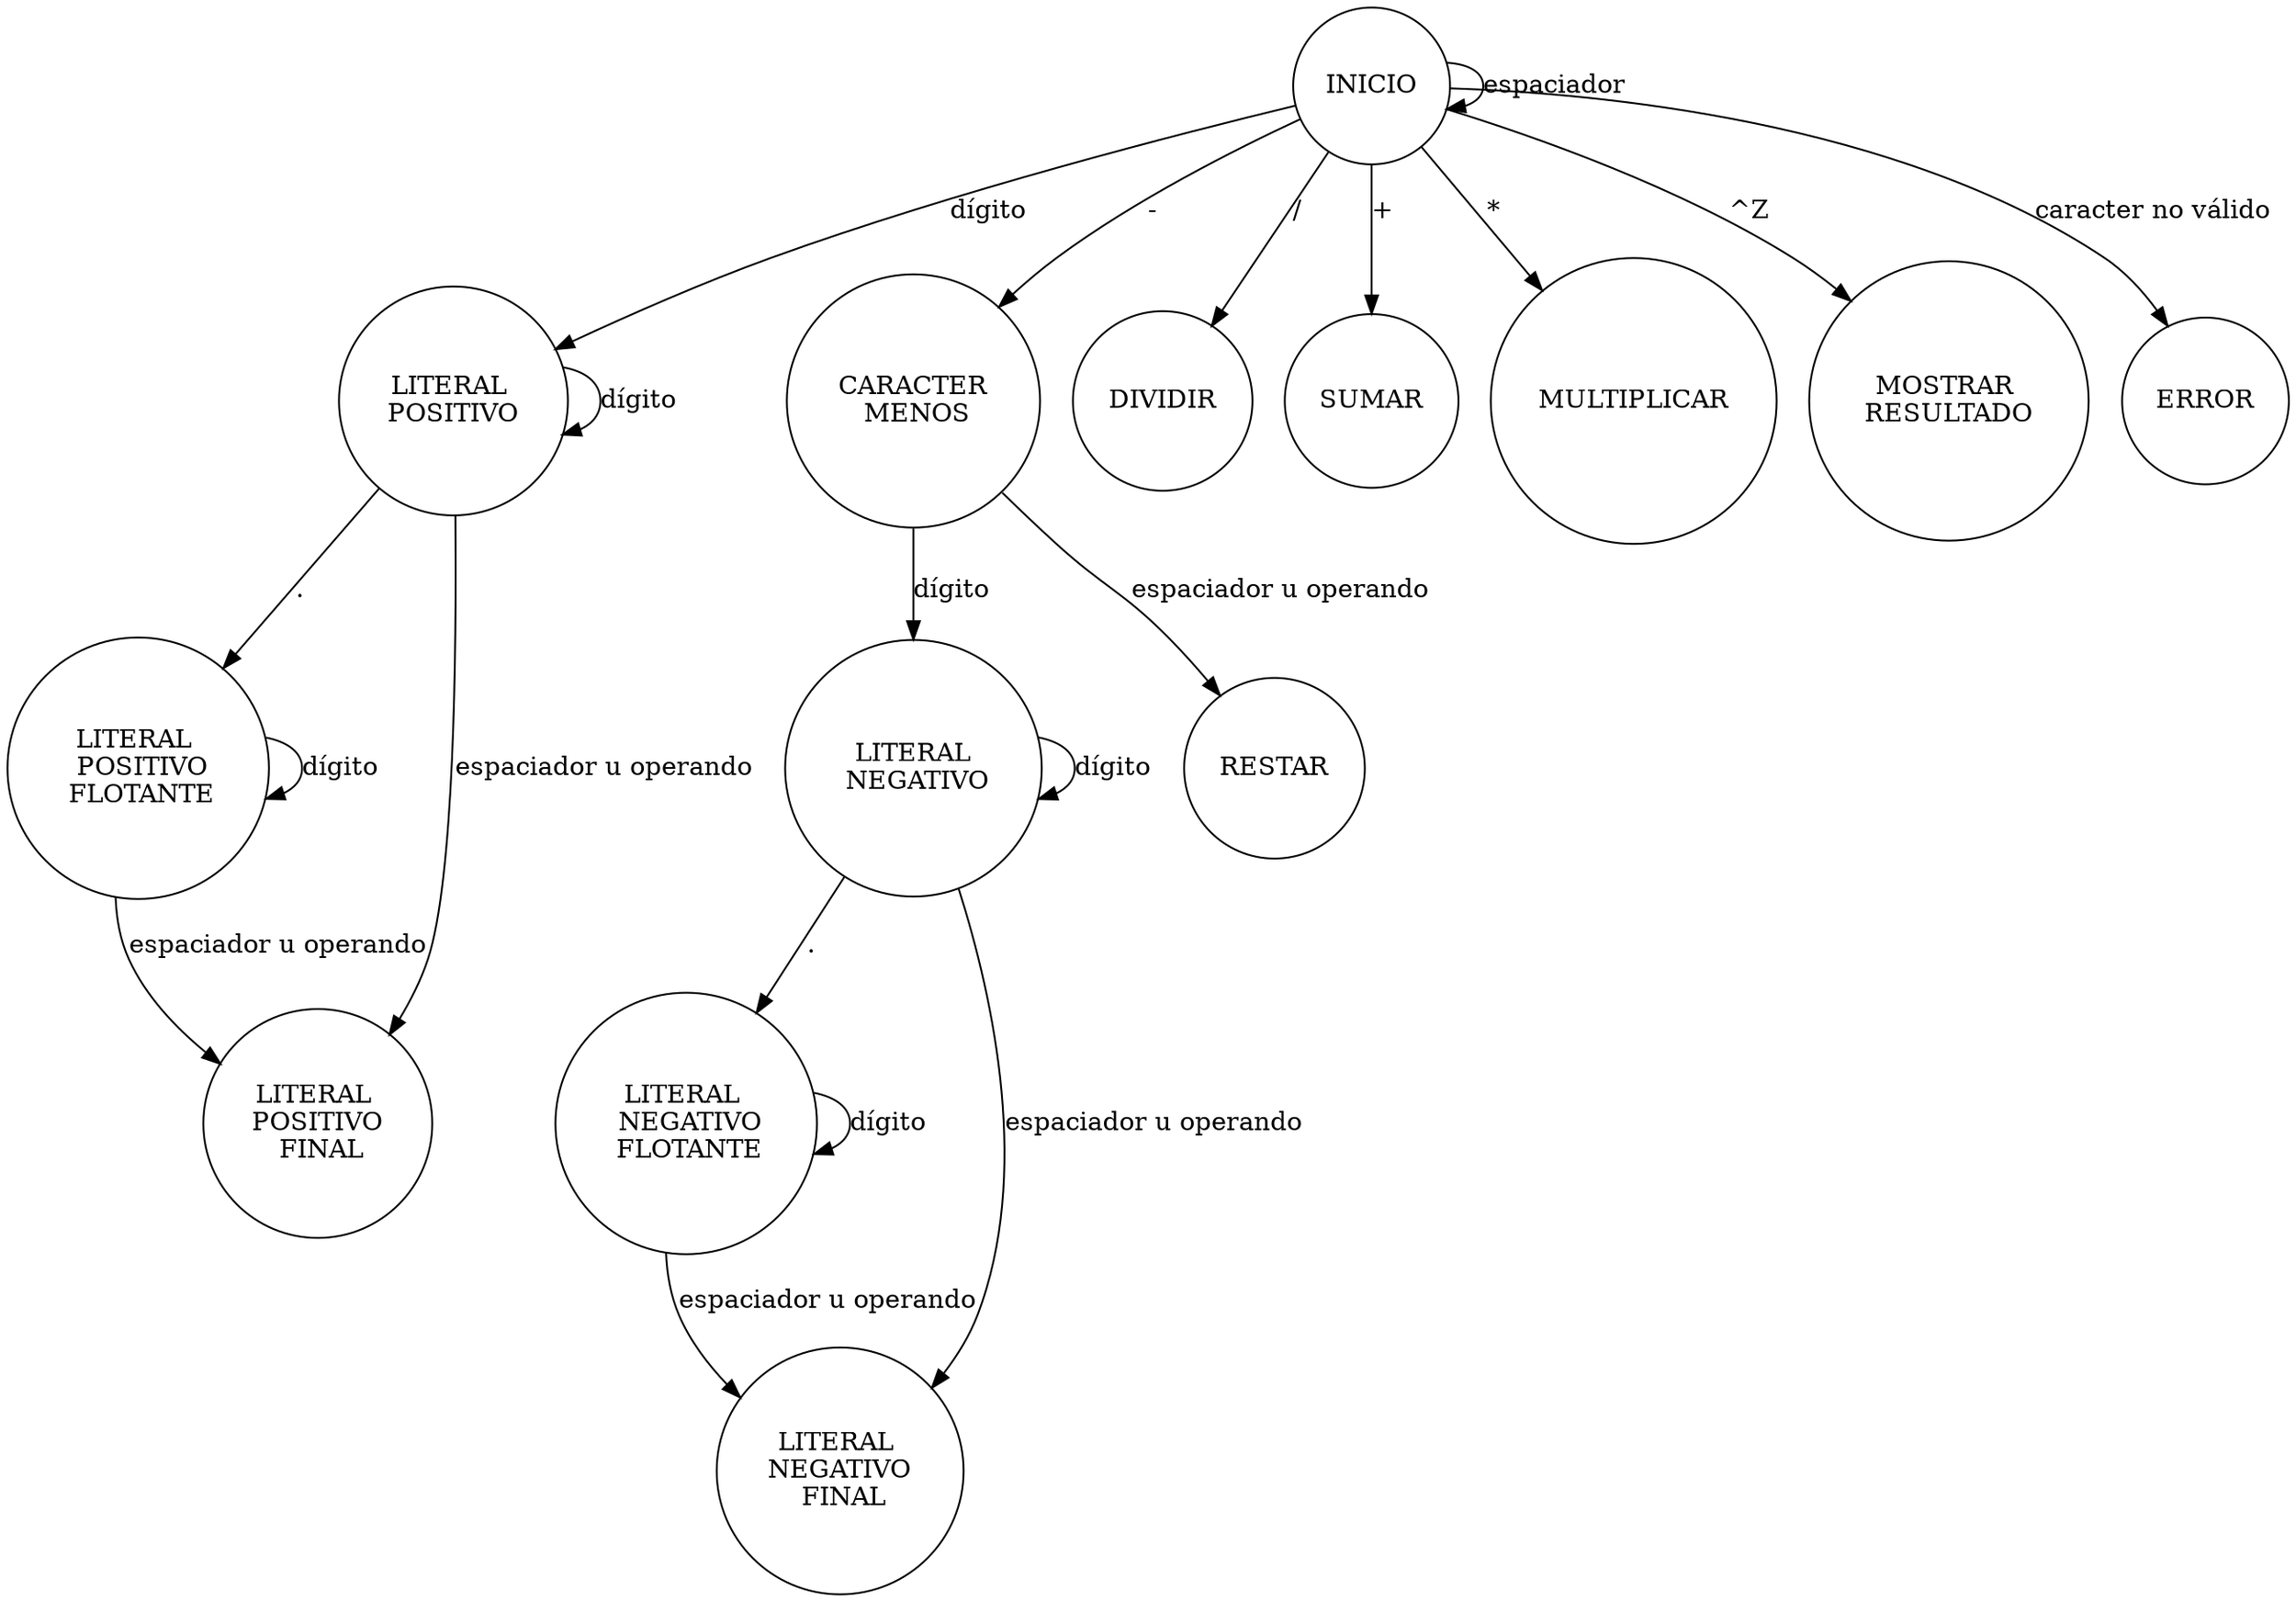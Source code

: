 digraph G {

    graph  [bgcolor="white", fontname="Arial", fontsize=12]

    node [shape = circle, witdth = 5];
    
    INICIO [label = "INICIO"];
    LITERAL_POSITIVO [label = "LITERAL \nPOSITIVO"];
    LITERAL_POSITIVO_FLOTANTE [label = "LITERAL \n POSITIVO\n FLOTANTE"];
    LITERAL_POSITIVO_FINAL [label = "LITERAL \nPOSITIVO\n FINAL"];
    CARACTER_MENOS [label = "CARACTER\n MENOS"];
    LITERAL_NEGATIVO [label = "LITERAL\n NEGATIVO"];
    LITERAL_NEGATIVO_FLOTANTE [label = "LITERAL \n NEGATIVO\n FLOTANTE"];
    LITERAL_NEGATIVO_FINAL [label = "LITERAL \nNEGATIVO\n FINAL"];
    RESTAR [label = "RESTAR"];
    DIVIDIR [label = "DIVIDIR"];
    SUMAR [label = "SUMAR"];
    MULTIPLICAR [label = "MULTIPLICAR"];
    RESULTADO [label = "MOSTRAR \nRESULTADO"];
    ERROR [label = "ERROR"];

    INICIO -> INICIO [label = "espaciador"];
    INICIO -> LITERAL_POSITIVO [label = "dígito"];
    LITERAL_POSITIVO -> LITERAL_POSITIVO [label = "dígito"];
    LITERAL_POSITIVO -> LITERAL_POSITIVO_FLOTANTE [label = "."]; 
    LITERAL_POSITIVO_FLOTANTE -> LITERAL_POSITIVO_FLOTANTE [label = "dígito"]; 
    LITERAL_POSITIVO_FLOTANTE -> LITERAL_POSITIVO_FINAL [label = "espaciador u operando"]; 
    LITERAL_POSITIVO -> LITERAL_POSITIVO_FINAL [label = "espaciador u operando"]; 

    INICIO -> CARACTER_MENOS [label ="-"];
    CARACTER_MENOS -> RESTAR [label ="espaciador u operando"];
    CARACTER_MENOS -> LITERAL_NEGATIVO [label ="dígito"];
    LITERAL_NEGATIVO -> LITERAL_NEGATIVO [label ="dígito"];
    LITERAL_NEGATIVO -> LITERAL_NEGATIVO_FINAL [label ="espaciador u operando"];
    LITERAL_NEGATIVO -> LITERAL_NEGATIVO_FLOTANTE [label ="."];
    LITERAL_NEGATIVO_FLOTANTE -> LITERAL_NEGATIVO_FLOTANTE [label ="dígito"];
    LITERAL_NEGATIVO_FLOTANTE -> LITERAL_NEGATIVO_FINAL[label = "espaciador u operando"];

    INICIO -> DIVIDIR[label = "/"]
    
    INICIO -> SUMAR[label = "+"]

    INICIO -> MULTIPLICAR[label = "*"]

    INICIO -> RESULTADO[label = "^Z"]

    INICIO -> ERROR[label = "caracter no válido"]

}